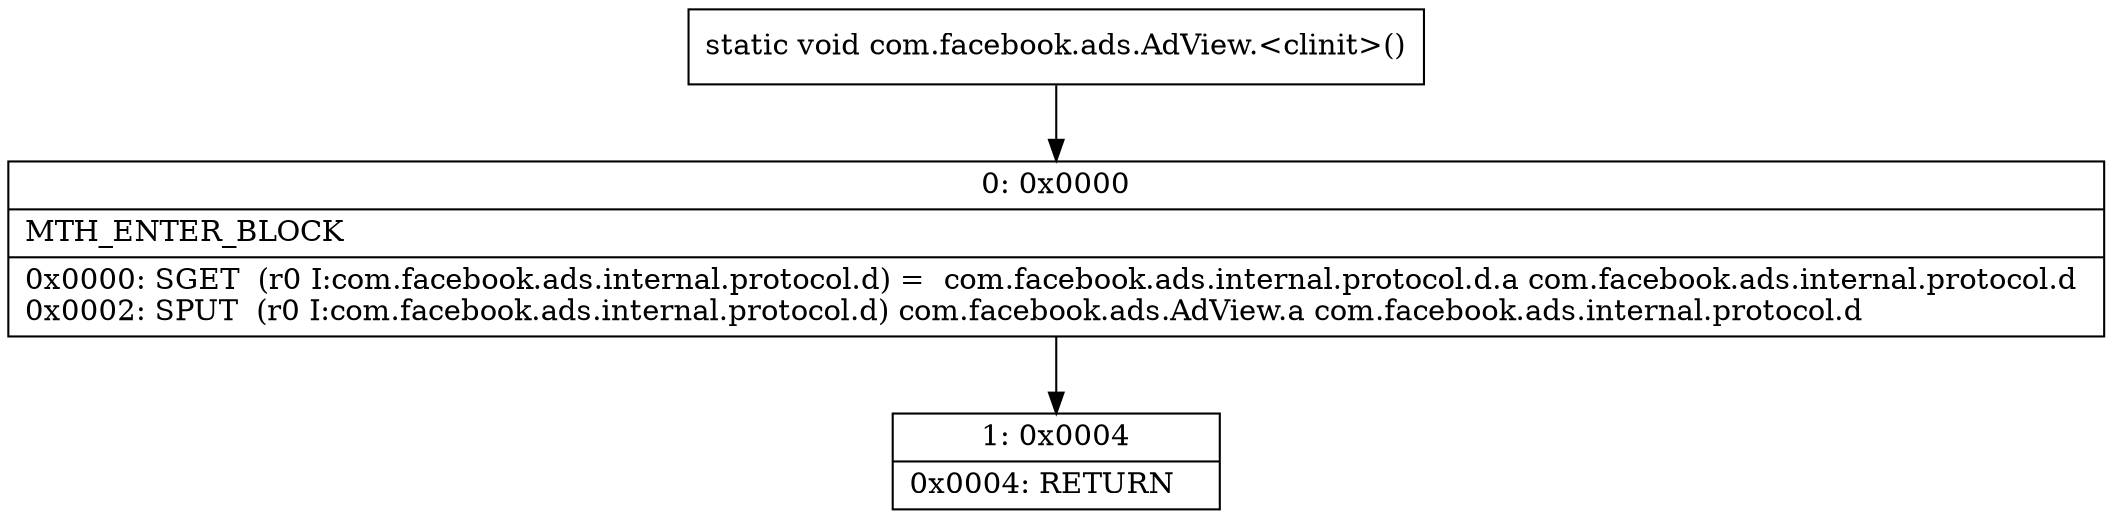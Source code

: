 digraph "CFG forcom.facebook.ads.AdView.\<clinit\>()V" {
Node_0 [shape=record,label="{0\:\ 0x0000|MTH_ENTER_BLOCK\l|0x0000: SGET  (r0 I:com.facebook.ads.internal.protocol.d) =  com.facebook.ads.internal.protocol.d.a com.facebook.ads.internal.protocol.d \l0x0002: SPUT  (r0 I:com.facebook.ads.internal.protocol.d) com.facebook.ads.AdView.a com.facebook.ads.internal.protocol.d \l}"];
Node_1 [shape=record,label="{1\:\ 0x0004|0x0004: RETURN   \l}"];
MethodNode[shape=record,label="{static void com.facebook.ads.AdView.\<clinit\>() }"];
MethodNode -> Node_0;
Node_0 -> Node_1;
}

